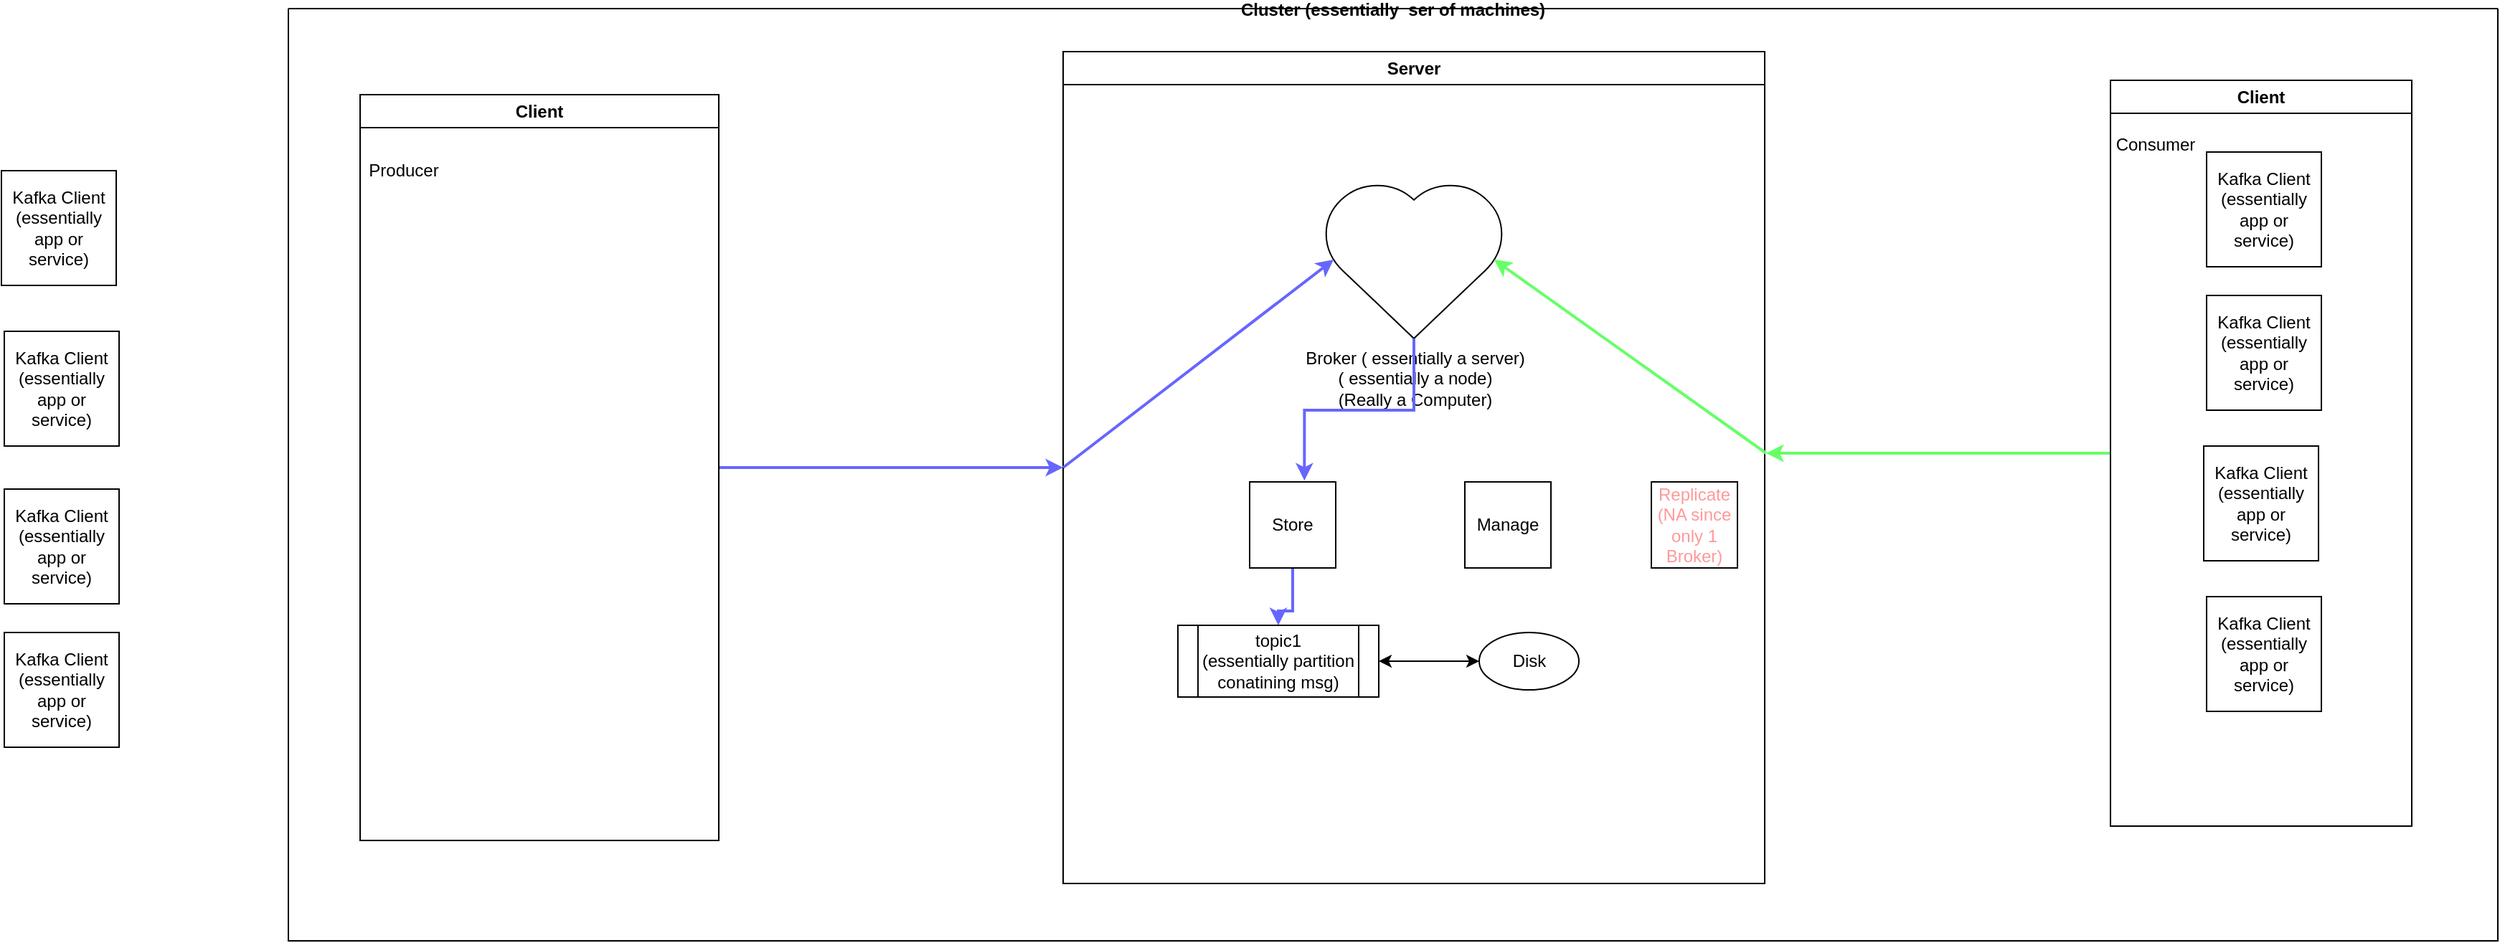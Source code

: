 <mxfile version="27.0.3" pages="2">
  <diagram name="Page-1" id="HRpu3EaC42IvbJVHx1s2">
    <mxGraphModel dx="1933" dy="697" grid="1" gridSize="10" guides="1" tooltips="1" connect="1" arrows="1" fold="1" page="1" pageScale="1" pageWidth="827" pageHeight="1169" math="0" shadow="0">
      <root>
        <mxCell id="0" />
        <mxCell id="1" parent="0" />
        <mxCell id="RlMwHVK00WtKHuY0EOSX-26" value="Cluster (essentially  ser of machines)" style="swimlane;startSize=0;" vertex="1" parent="1">
          <mxGeometry x="40" y="30" width="1540" height="650" as="geometry">
            <mxRectangle y="20" width="50" height="40" as="alternateBounds" />
          </mxGeometry>
        </mxCell>
        <mxCell id="RlMwHVK00WtKHuY0EOSX-35" value="Server" style="swimlane;whiteSpace=wrap;html=1;" vertex="1" parent="RlMwHVK00WtKHuY0EOSX-26">
          <mxGeometry x="540" y="30" width="489" height="580" as="geometry">
            <mxRectangle x="570" y="40" width="80" height="30" as="alternateBounds" />
          </mxGeometry>
        </mxCell>
        <mxCell id="RlMwHVK00WtKHuY0EOSX-12" value="Broker ( essentially a server)&lt;br&gt;( essentially a node)&lt;div&gt;(Really a Computer)&lt;/div&gt;" style="verticalLabelPosition=bottom;verticalAlign=top;html=1;shape=mxgraph.basic.heart" vertex="1" parent="RlMwHVK00WtKHuY0EOSX-35">
          <mxGeometry x="179.5" y="90" width="130" height="110" as="geometry" />
        </mxCell>
        <mxCell id="KGChQR1K5hRhyjWdONPX-22" value="" style="edgeStyle=orthogonalEdgeStyle;rounded=0;orthogonalLoop=1;jettySize=auto;html=1;fillColor=#ffcc99;strokeColor=#6666FF;strokeWidth=2;" edge="1" parent="RlMwHVK00WtKHuY0EOSX-35" source="RlMwHVK00WtKHuY0EOSX-14" target="RlMwHVK00WtKHuY0EOSX-16">
          <mxGeometry relative="1" as="geometry">
            <Array as="points">
              <mxPoint x="160" y="390" />
              <mxPoint x="150" y="390" />
            </Array>
          </mxGeometry>
        </mxCell>
        <mxCell id="RlMwHVK00WtKHuY0EOSX-14" value="Store" style="whiteSpace=wrap;html=1;aspect=fixed;" vertex="1" parent="RlMwHVK00WtKHuY0EOSX-35">
          <mxGeometry x="130" y="300" width="60" height="60" as="geometry" />
        </mxCell>
        <mxCell id="RlMwHVK00WtKHuY0EOSX-13" value="Manage" style="whiteSpace=wrap;html=1;aspect=fixed;" vertex="1" parent="RlMwHVK00WtKHuY0EOSX-35">
          <mxGeometry x="280" y="300" width="60" height="60" as="geometry" />
        </mxCell>
        <mxCell id="RlMwHVK00WtKHuY0EOSX-21" value="&lt;font style=&quot;color: rgb(255, 153, 153);&quot;&gt;Replicate&lt;/font&gt;&lt;div&gt;&lt;font style=&quot;color: rgb(255, 153, 153);&quot;&gt;(NA since only 1 Broker)&lt;/font&gt;&lt;/div&gt;" style="whiteSpace=wrap;html=1;aspect=fixed;" vertex="1" parent="RlMwHVK00WtKHuY0EOSX-35">
          <mxGeometry x="410" y="300" width="60" height="60" as="geometry" />
        </mxCell>
        <mxCell id="RlMwHVK00WtKHuY0EOSX-16" value="topic1&lt;div&gt;(essentially partition conatining msg)&lt;/div&gt;" style="shape=process;whiteSpace=wrap;html=1;backgroundOutline=1;" vertex="1" parent="RlMwHVK00WtKHuY0EOSX-35">
          <mxGeometry x="80" y="400" width="140" height="50" as="geometry" />
        </mxCell>
        <mxCell id="KGChQR1K5hRhyjWdONPX-17" value="" style="endArrow=classic;html=1;rounded=0;exitX=0;exitY=0.5;exitDx=0;exitDy=0;entryX=0.07;entryY=0.5;entryDx=0;entryDy=0;entryPerimeter=0;fillColor=#ffcc99;strokeColor=#6666FF;strokeWidth=2;" edge="1" parent="RlMwHVK00WtKHuY0EOSX-35" source="RlMwHVK00WtKHuY0EOSX-35" target="RlMwHVK00WtKHuY0EOSX-12">
          <mxGeometry width="50" height="50" relative="1" as="geometry">
            <mxPoint x="220" y="280" as="sourcePoint" />
            <mxPoint x="270" y="230" as="targetPoint" />
          </mxGeometry>
        </mxCell>
        <mxCell id="KGChQR1K5hRhyjWdONPX-19" value="Disk" style="ellipse;whiteSpace=wrap;html=1;" vertex="1" parent="RlMwHVK00WtKHuY0EOSX-35">
          <mxGeometry x="290" y="405" width="69.5" height="40" as="geometry" />
        </mxCell>
        <mxCell id="KGChQR1K5hRhyjWdONPX-20" value="" style="endArrow=classic;startArrow=classic;html=1;rounded=0;entryX=0;entryY=0.5;entryDx=0;entryDy=0;exitX=1;exitY=0.5;exitDx=0;exitDy=0;" edge="1" parent="RlMwHVK00WtKHuY0EOSX-35" source="RlMwHVK00WtKHuY0EOSX-16" target="KGChQR1K5hRhyjWdONPX-19">
          <mxGeometry width="50" height="50" relative="1" as="geometry">
            <mxPoint x="220" y="430" as="sourcePoint" />
            <mxPoint x="270" y="380" as="targetPoint" />
          </mxGeometry>
        </mxCell>
        <mxCell id="KGChQR1K5hRhyjWdONPX-21" style="edgeStyle=orthogonalEdgeStyle;rounded=0;orthogonalLoop=1;jettySize=auto;html=1;exitX=0.5;exitY=1;exitDx=0;exitDy=0;exitPerimeter=0;entryX=0.636;entryY=-0.015;entryDx=0;entryDy=0;entryPerimeter=0;fillColor=#ffcc99;strokeColor=#6666FF;strokeWidth=2;" edge="1" parent="RlMwHVK00WtKHuY0EOSX-35" source="RlMwHVK00WtKHuY0EOSX-12" target="RlMwHVK00WtKHuY0EOSX-14">
          <mxGeometry relative="1" as="geometry" />
        </mxCell>
        <mxCell id="KGChQR1K5hRhyjWdONPX-18" style="edgeStyle=orthogonalEdgeStyle;rounded=0;orthogonalLoop=1;jettySize=auto;html=1;fillColor=#cdeb8b;strokeColor=#66FF66;strokeWidth=2;" edge="1" parent="RlMwHVK00WtKHuY0EOSX-26" source="RlMwHVK00WtKHuY0EOSX-36">
          <mxGeometry relative="1" as="geometry">
            <mxPoint x="1030" y="310" as="targetPoint" />
          </mxGeometry>
        </mxCell>
        <mxCell id="RlMwHVK00WtKHuY0EOSX-36" value="Client" style="swimlane;whiteSpace=wrap;html=1;" vertex="1" parent="RlMwHVK00WtKHuY0EOSX-26">
          <mxGeometry x="1270" y="50" width="210" height="520" as="geometry">
            <mxRectangle x="680" y="60" width="70" height="30" as="alternateBounds" />
          </mxGeometry>
        </mxCell>
        <mxCell id="RlMwHVK00WtKHuY0EOSX-3" value="Kafka Client&lt;div&gt;(essentially app or service)&lt;/div&gt;" style="whiteSpace=wrap;html=1;aspect=fixed;" vertex="1" parent="RlMwHVK00WtKHuY0EOSX-36">
          <mxGeometry x="67" y="50" width="80" height="80" as="geometry" />
        </mxCell>
        <mxCell id="RlMwHVK00WtKHuY0EOSX-7" value="Kafka Client&lt;div&gt;(essentially app or service)&lt;/div&gt;" style="whiteSpace=wrap;html=1;aspect=fixed;" vertex="1" parent="RlMwHVK00WtKHuY0EOSX-36">
          <mxGeometry x="67" y="150" width="80" height="80" as="geometry" />
        </mxCell>
        <mxCell id="RlMwHVK00WtKHuY0EOSX-8" value="Kafka Client&lt;div&gt;(essentially app or service)&lt;/div&gt;" style="whiteSpace=wrap;html=1;aspect=fixed;" vertex="1" parent="RlMwHVK00WtKHuY0EOSX-36">
          <mxGeometry x="65" y="255" width="80" height="80" as="geometry" />
        </mxCell>
        <mxCell id="RlMwHVK00WtKHuY0EOSX-9" value="Kafka Client&lt;div&gt;(essentially app or service)&lt;/div&gt;" style="whiteSpace=wrap;html=1;aspect=fixed;" vertex="1" parent="RlMwHVK00WtKHuY0EOSX-36">
          <mxGeometry x="67" y="360" width="80" height="80" as="geometry" />
        </mxCell>
        <mxCell id="KGChQR1K5hRhyjWdONPX-15" style="edgeStyle=orthogonalEdgeStyle;rounded=0;orthogonalLoop=1;jettySize=auto;html=1;entryX=0;entryY=0.5;entryDx=0;entryDy=0;fillColor=#ffcc99;strokeColor=#6666FF;strokeWidth=2;" edge="1" parent="RlMwHVK00WtKHuY0EOSX-26" source="KGChQR1K5hRhyjWdONPX-12" target="RlMwHVK00WtKHuY0EOSX-35">
          <mxGeometry relative="1" as="geometry" />
        </mxCell>
        <mxCell id="KGChQR1K5hRhyjWdONPX-12" value="Client" style="swimlane;whiteSpace=wrap;html=1;" vertex="1" parent="RlMwHVK00WtKHuY0EOSX-26">
          <mxGeometry x="50" y="60" width="250" height="520" as="geometry" />
        </mxCell>
        <mxCell id="KGChQR1K5hRhyjWdONPX-8" value="Kafka Client&lt;div&gt;(essentially app or service)&lt;/div&gt;" style="whiteSpace=wrap;html=1;aspect=fixed;" vertex="1" parent="1">
          <mxGeometry x="-160" y="143" width="80" height="80" as="geometry" />
        </mxCell>
        <mxCell id="KGChQR1K5hRhyjWdONPX-9" value="Kafka Client&lt;div&gt;(essentially app or service)&lt;/div&gt;" style="whiteSpace=wrap;html=1;aspect=fixed;" vertex="1" parent="1">
          <mxGeometry x="-158" y="255" width="80" height="80" as="geometry" />
        </mxCell>
        <mxCell id="KGChQR1K5hRhyjWdONPX-10" value="Kafka Client&lt;div&gt;(essentially app or service)&lt;/div&gt;" style="whiteSpace=wrap;html=1;aspect=fixed;" vertex="1" parent="1">
          <mxGeometry x="-158" y="365" width="80" height="80" as="geometry" />
        </mxCell>
        <mxCell id="KGChQR1K5hRhyjWdONPX-11" value="Kafka Client&lt;div&gt;(essentially app or service)&lt;/div&gt;" style="whiteSpace=wrap;html=1;aspect=fixed;" vertex="1" parent="1">
          <mxGeometry x="-158" y="465" width="80" height="80" as="geometry" />
        </mxCell>
        <mxCell id="KGChQR1K5hRhyjWdONPX-13" value="Producer" style="text;html=1;align=center;verticalAlign=middle;resizable=0;points=[];autosize=1;strokeColor=none;fillColor=none;" vertex="1" parent="1">
          <mxGeometry x="85" y="128" width="70" height="30" as="geometry" />
        </mxCell>
        <mxCell id="KGChQR1K5hRhyjWdONPX-14" value="Consumer" style="text;html=1;align=center;verticalAlign=middle;resizable=0;points=[];autosize=1;strokeColor=none;fillColor=none;" vertex="1" parent="1">
          <mxGeometry x="1301" y="110" width="80" height="30" as="geometry" />
        </mxCell>
        <mxCell id="KGChQR1K5hRhyjWdONPX-23" value="" style="endArrow=classic;html=1;rounded=0;entryX=0.93;entryY=0.5;entryDx=0;entryDy=0;entryPerimeter=0;fillColor=#cdeb8b;strokeColor=#66FF66;strokeWidth=2;" edge="1" parent="1" target="RlMwHVK00WtKHuY0EOSX-12">
          <mxGeometry width="50" height="50" relative="1" as="geometry">
            <mxPoint x="1070" y="340" as="sourcePoint" />
            <mxPoint x="860" y="290" as="targetPoint" />
          </mxGeometry>
        </mxCell>
      </root>
    </mxGraphModel>
  </diagram>
  <diagram name="Copy of Page-1" id="HSta2g8WWJIa29BhDyZO">
    <mxGraphModel grid="1" page="1" gridSize="10" guides="1" tooltips="1" connect="1" arrows="1" fold="1" pageScale="1" pageWidth="827" pageHeight="1169" math="0" shadow="0">
      <root>
        <mxCell id="Byup_jZ3va1kW8f9-2pt-0" />
        <mxCell id="Byup_jZ3va1kW8f9-2pt-1" parent="Byup_jZ3va1kW8f9-2pt-0" />
        <mxCell id="Byup_jZ3va1kW8f9-2pt-2" value="Kafka Client&lt;div&gt;(essentially app or service)&lt;/div&gt;" style="whiteSpace=wrap;html=1;aspect=fixed;" vertex="1" parent="Byup_jZ3va1kW8f9-2pt-1">
          <mxGeometry x="650" y="113" width="80" height="80" as="geometry" />
        </mxCell>
        <mxCell id="Byup_jZ3va1kW8f9-2pt-3" value="Kafka Client&lt;div&gt;(essentially app or service)&lt;/div&gt;" style="whiteSpace=wrap;html=1;aspect=fixed;" vertex="1" parent="Byup_jZ3va1kW8f9-2pt-1">
          <mxGeometry x="652" y="225" width="80" height="80" as="geometry" />
        </mxCell>
        <mxCell id="Byup_jZ3va1kW8f9-2pt-4" value="Kafka Client&lt;div&gt;(essentially app or service)&lt;/div&gt;" style="whiteSpace=wrap;html=1;aspect=fixed;" vertex="1" parent="Byup_jZ3va1kW8f9-2pt-1">
          <mxGeometry x="652" y="335" width="80" height="80" as="geometry" />
        </mxCell>
        <mxCell id="Byup_jZ3va1kW8f9-2pt-5" value="Kafka Client&lt;div&gt;(essentially app or service)&lt;/div&gt;" style="whiteSpace=wrap;html=1;aspect=fixed;" vertex="1" parent="Byup_jZ3va1kW8f9-2pt-1">
          <mxGeometry x="652" y="435" width="80" height="80" as="geometry" />
        </mxCell>
        <mxCell id="Byup_jZ3va1kW8f9-2pt-6" value="Manage" style="whiteSpace=wrap;html=1;aspect=fixed;" vertex="1" parent="Byup_jZ3va1kW8f9-2pt-1">
          <mxGeometry x="291" y="491" width="60" height="60" as="geometry" />
        </mxCell>
        <mxCell id="Byup_jZ3va1kW8f9-2pt-7" value="Store" style="whiteSpace=wrap;html=1;aspect=fixed;" vertex="1" parent="Byup_jZ3va1kW8f9-2pt-1">
          <mxGeometry x="201" y="491" width="60" height="60" as="geometry" />
        </mxCell>
        <mxCell id="Byup_jZ3va1kW8f9-2pt-8" value="topic1&lt;div&gt;(essentially msg)&lt;/div&gt;" style="shape=process;whiteSpace=wrap;html=1;backgroundOutline=1;" vertex="1" parent="Byup_jZ3va1kW8f9-2pt-1">
          <mxGeometry x="161" y="606" width="80" height="40" as="geometry" />
        </mxCell>
        <mxCell id="Byup_jZ3va1kW8f9-2pt-9" value="topic2" style="shape=process;whiteSpace=wrap;html=1;backgroundOutline=1;" vertex="1" parent="Byup_jZ3va1kW8f9-2pt-1">
          <mxGeometry x="271" y="606" width="80" height="40" as="geometry" />
        </mxCell>
        <mxCell id="Byup_jZ3va1kW8f9-2pt-10" value="topic n" style="shape=process;whiteSpace=wrap;html=1;backgroundOutline=1;" vertex="1" parent="Byup_jZ3va1kW8f9-2pt-1">
          <mxGeometry x="421" y="606" width="80" height="40" as="geometry" />
        </mxCell>
        <mxCell id="Byup_jZ3va1kW8f9-2pt-11" value="Replicate" style="whiteSpace=wrap;html=1;aspect=fixed;" vertex="1" parent="Byup_jZ3va1kW8f9-2pt-1">
          <mxGeometry x="391" y="491" width="60" height="60" as="geometry" />
        </mxCell>
        <mxCell id="Byup_jZ3va1kW8f9-2pt-12" value="Cluster (essentially  ser of machines)" style="swimlane;startSize=0;" vertex="1" parent="Byup_jZ3va1kW8f9-2pt-1">
          <mxGeometry y="30" width="800" height="640" as="geometry">
            <mxRectangle x="320" y="21" width="50" height="40" as="alternateBounds" />
          </mxGeometry>
        </mxCell>
        <mxCell id="Byup_jZ3va1kW8f9-2pt-13" value="Serves (essentially reads and writes)" style="text;html=1;align=center;verticalAlign=middle;whiteSpace=wrap;rounded=0;" vertex="1" parent="Byup_jZ3va1kW8f9-2pt-12">
          <mxGeometry x="316" y="195" width="60" height="30" as="geometry" />
        </mxCell>
        <mxCell id="Byup_jZ3va1kW8f9-2pt-14" value="Broker ( essentially a server)&lt;br&gt;( essentially a node)&lt;div&gt;(Really a Computer)&lt;/div&gt;" style="verticalLabelPosition=bottom;verticalAlign=top;html=1;shape=mxgraph.basic.heart" vertex="1" parent="Byup_jZ3va1kW8f9-2pt-12">
          <mxGeometry x="66" y="115" width="130" height="110" as="geometry" />
        </mxCell>
        <mxCell id="Byup_jZ3va1kW8f9-2pt-15" value="Server" style="swimlane;whiteSpace=wrap;html=1;" vertex="1" parent="Byup_jZ3va1kW8f9-2pt-12">
          <mxGeometry x="31" y="50" width="489" height="580" as="geometry" />
        </mxCell>
        <mxCell id="Byup_jZ3va1kW8f9-2pt-16" value="Broker 2" style="verticalLabelPosition=bottom;verticalAlign=top;html=1;shape=mxgraph.basic.heart" vertex="1" parent="Byup_jZ3va1kW8f9-2pt-15">
          <mxGeometry x="99" y="280" width="90" height="70" as="geometry" />
        </mxCell>
        <mxCell id="Byup_jZ3va1kW8f9-2pt-17" value="Broker n" style="verticalLabelPosition=bottom;verticalAlign=top;html=1;shape=mxgraph.basic.heart" vertex="1" parent="Byup_jZ3va1kW8f9-2pt-15">
          <mxGeometry x="331" y="262.5" width="89" height="65" as="geometry" />
        </mxCell>
        <mxCell id="Byup_jZ3va1kW8f9-2pt-18" value="Client" style="swimlane;whiteSpace=wrap;html=1;" vertex="1" parent="Byup_jZ3va1kW8f9-2pt-12">
          <mxGeometry x="580" y="50" width="210" height="520" as="geometry" />
        </mxCell>
        <mxCell id="Byup_jZ3va1kW8f9-2pt-19" style="edgeStyle=orthogonalEdgeStyle;rounded=0;orthogonalLoop=1;jettySize=auto;html=1;exitX=0.93;exitY=0.5;exitDx=0;exitDy=0;exitPerimeter=0;entryX=0.03;entryY=0.431;entryDx=0;entryDy=0;entryPerimeter=0;" edge="1" parent="Byup_jZ3va1kW8f9-2pt-1" source="Byup_jZ3va1kW8f9-2pt-14">
          <mxGeometry relative="1" as="geometry">
            <mxPoint x="507.2" y="279.64" as="targetPoint" />
          </mxGeometry>
        </mxCell>
      </root>
    </mxGraphModel>
  </diagram>
</mxfile>
